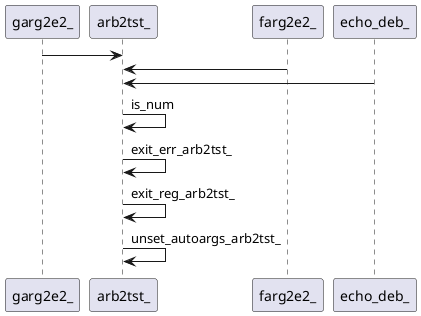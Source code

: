 @startuml rete
garg2e2_ -> arb2tst_ 
farg2e2_ -> arb2tst_
echo_deb_ -> arb2tst_
arb2tst_ -> arb2tst_:is_num
arb2tst_ -> arb2tst_:exit_err_arb2tst_
arb2tst_ -> arb2tst_:exit_reg_arb2tst_
arb2tst_ -> arb2tst_:unset_autoargs_arb2tst_
' {wrap_fn}
' fnn o-> arb2tst_
' {body_fn}
@enduml